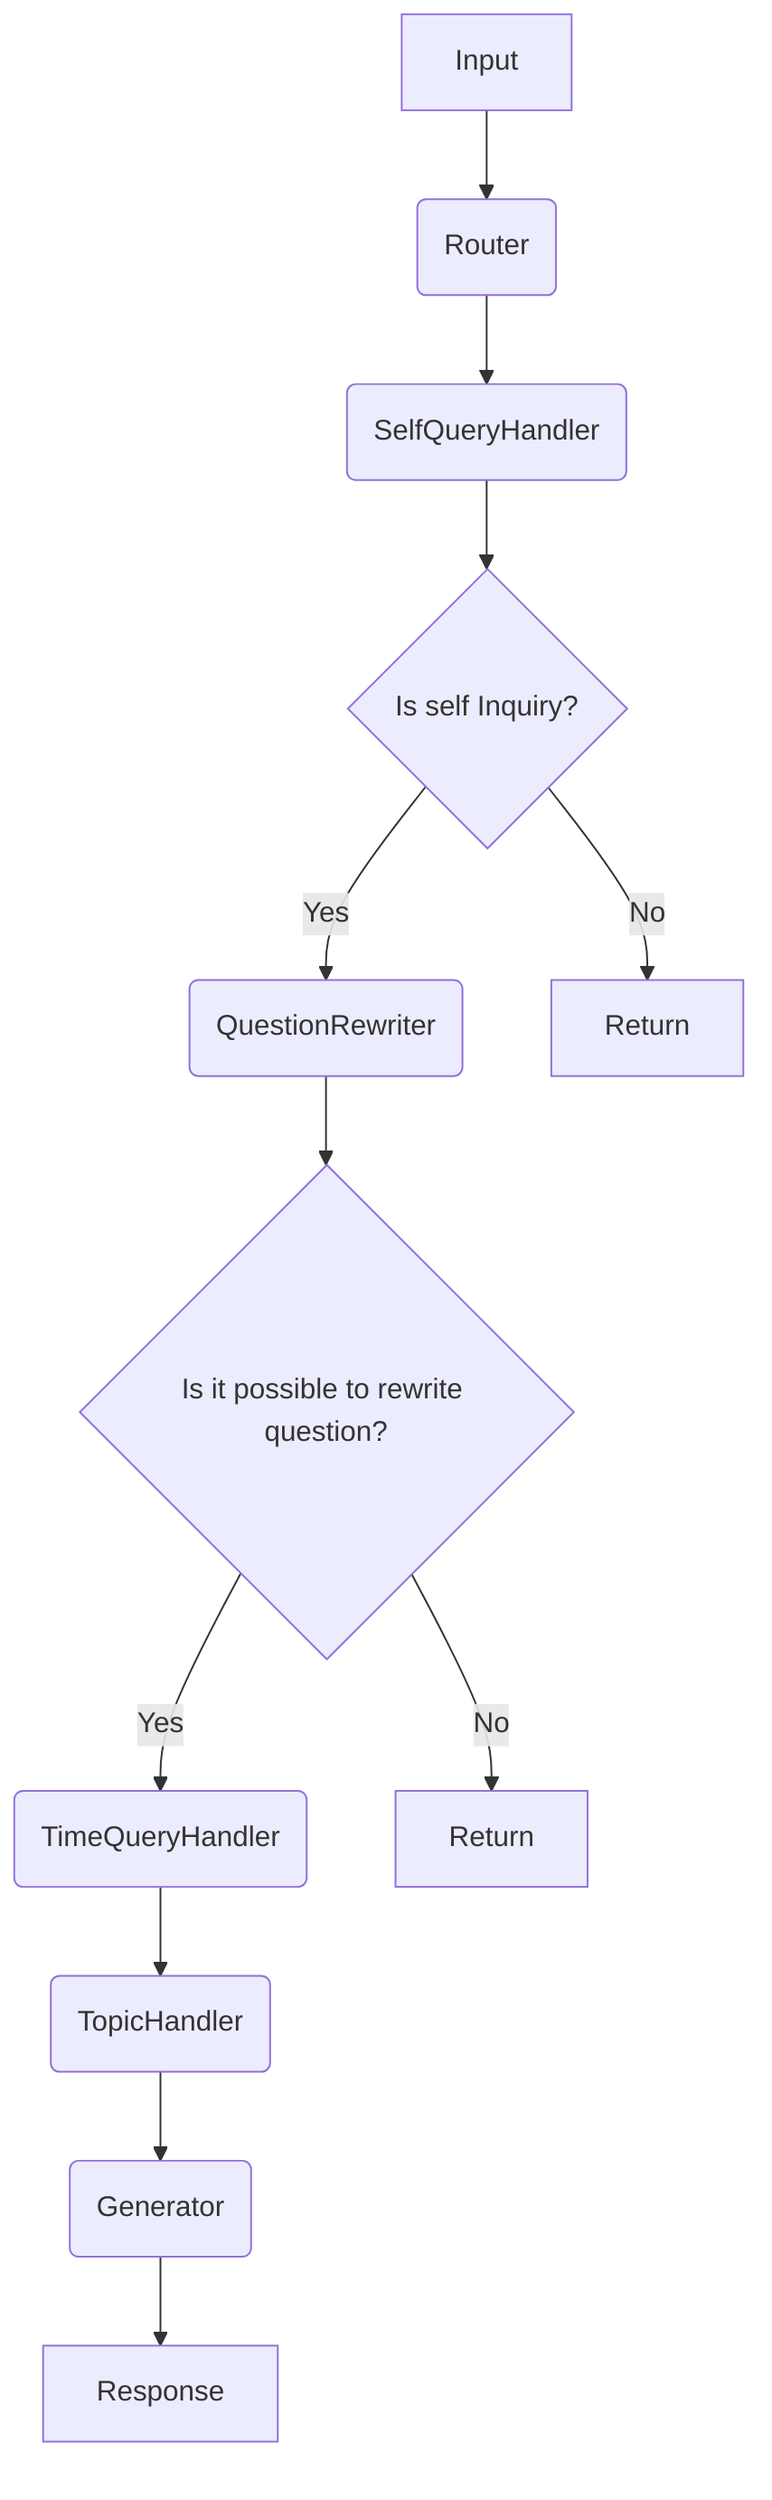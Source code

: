 flowchart TD
    
    Input[Input] --> Router
    Router(Router) --> SelfQueryHandler(SelfQueryHandler)
    SelfQueryHandler --> SelfQueryResult{Is self Inquiry?}
    
    SelfQueryResult -->|Yes | QuestionRewriter(QuestionRewriter)
    SelfQueryResult -->|No | Return1[Return]
    
    QuestionRewriter --> QuestionRewriterResult{Is it possible to rewrite question?}
    QuestionRewriterResult -->|Yes | TimeQueryHandler
    QuestionRewriterResult -->|No | Return2[Return]
    
    TimeQueryHandler(TimeQueryHandler) --> TopicHandler
    TopicHandler(TopicHandler) --> Generator(Generator)
    Generator --> Return3[Response]